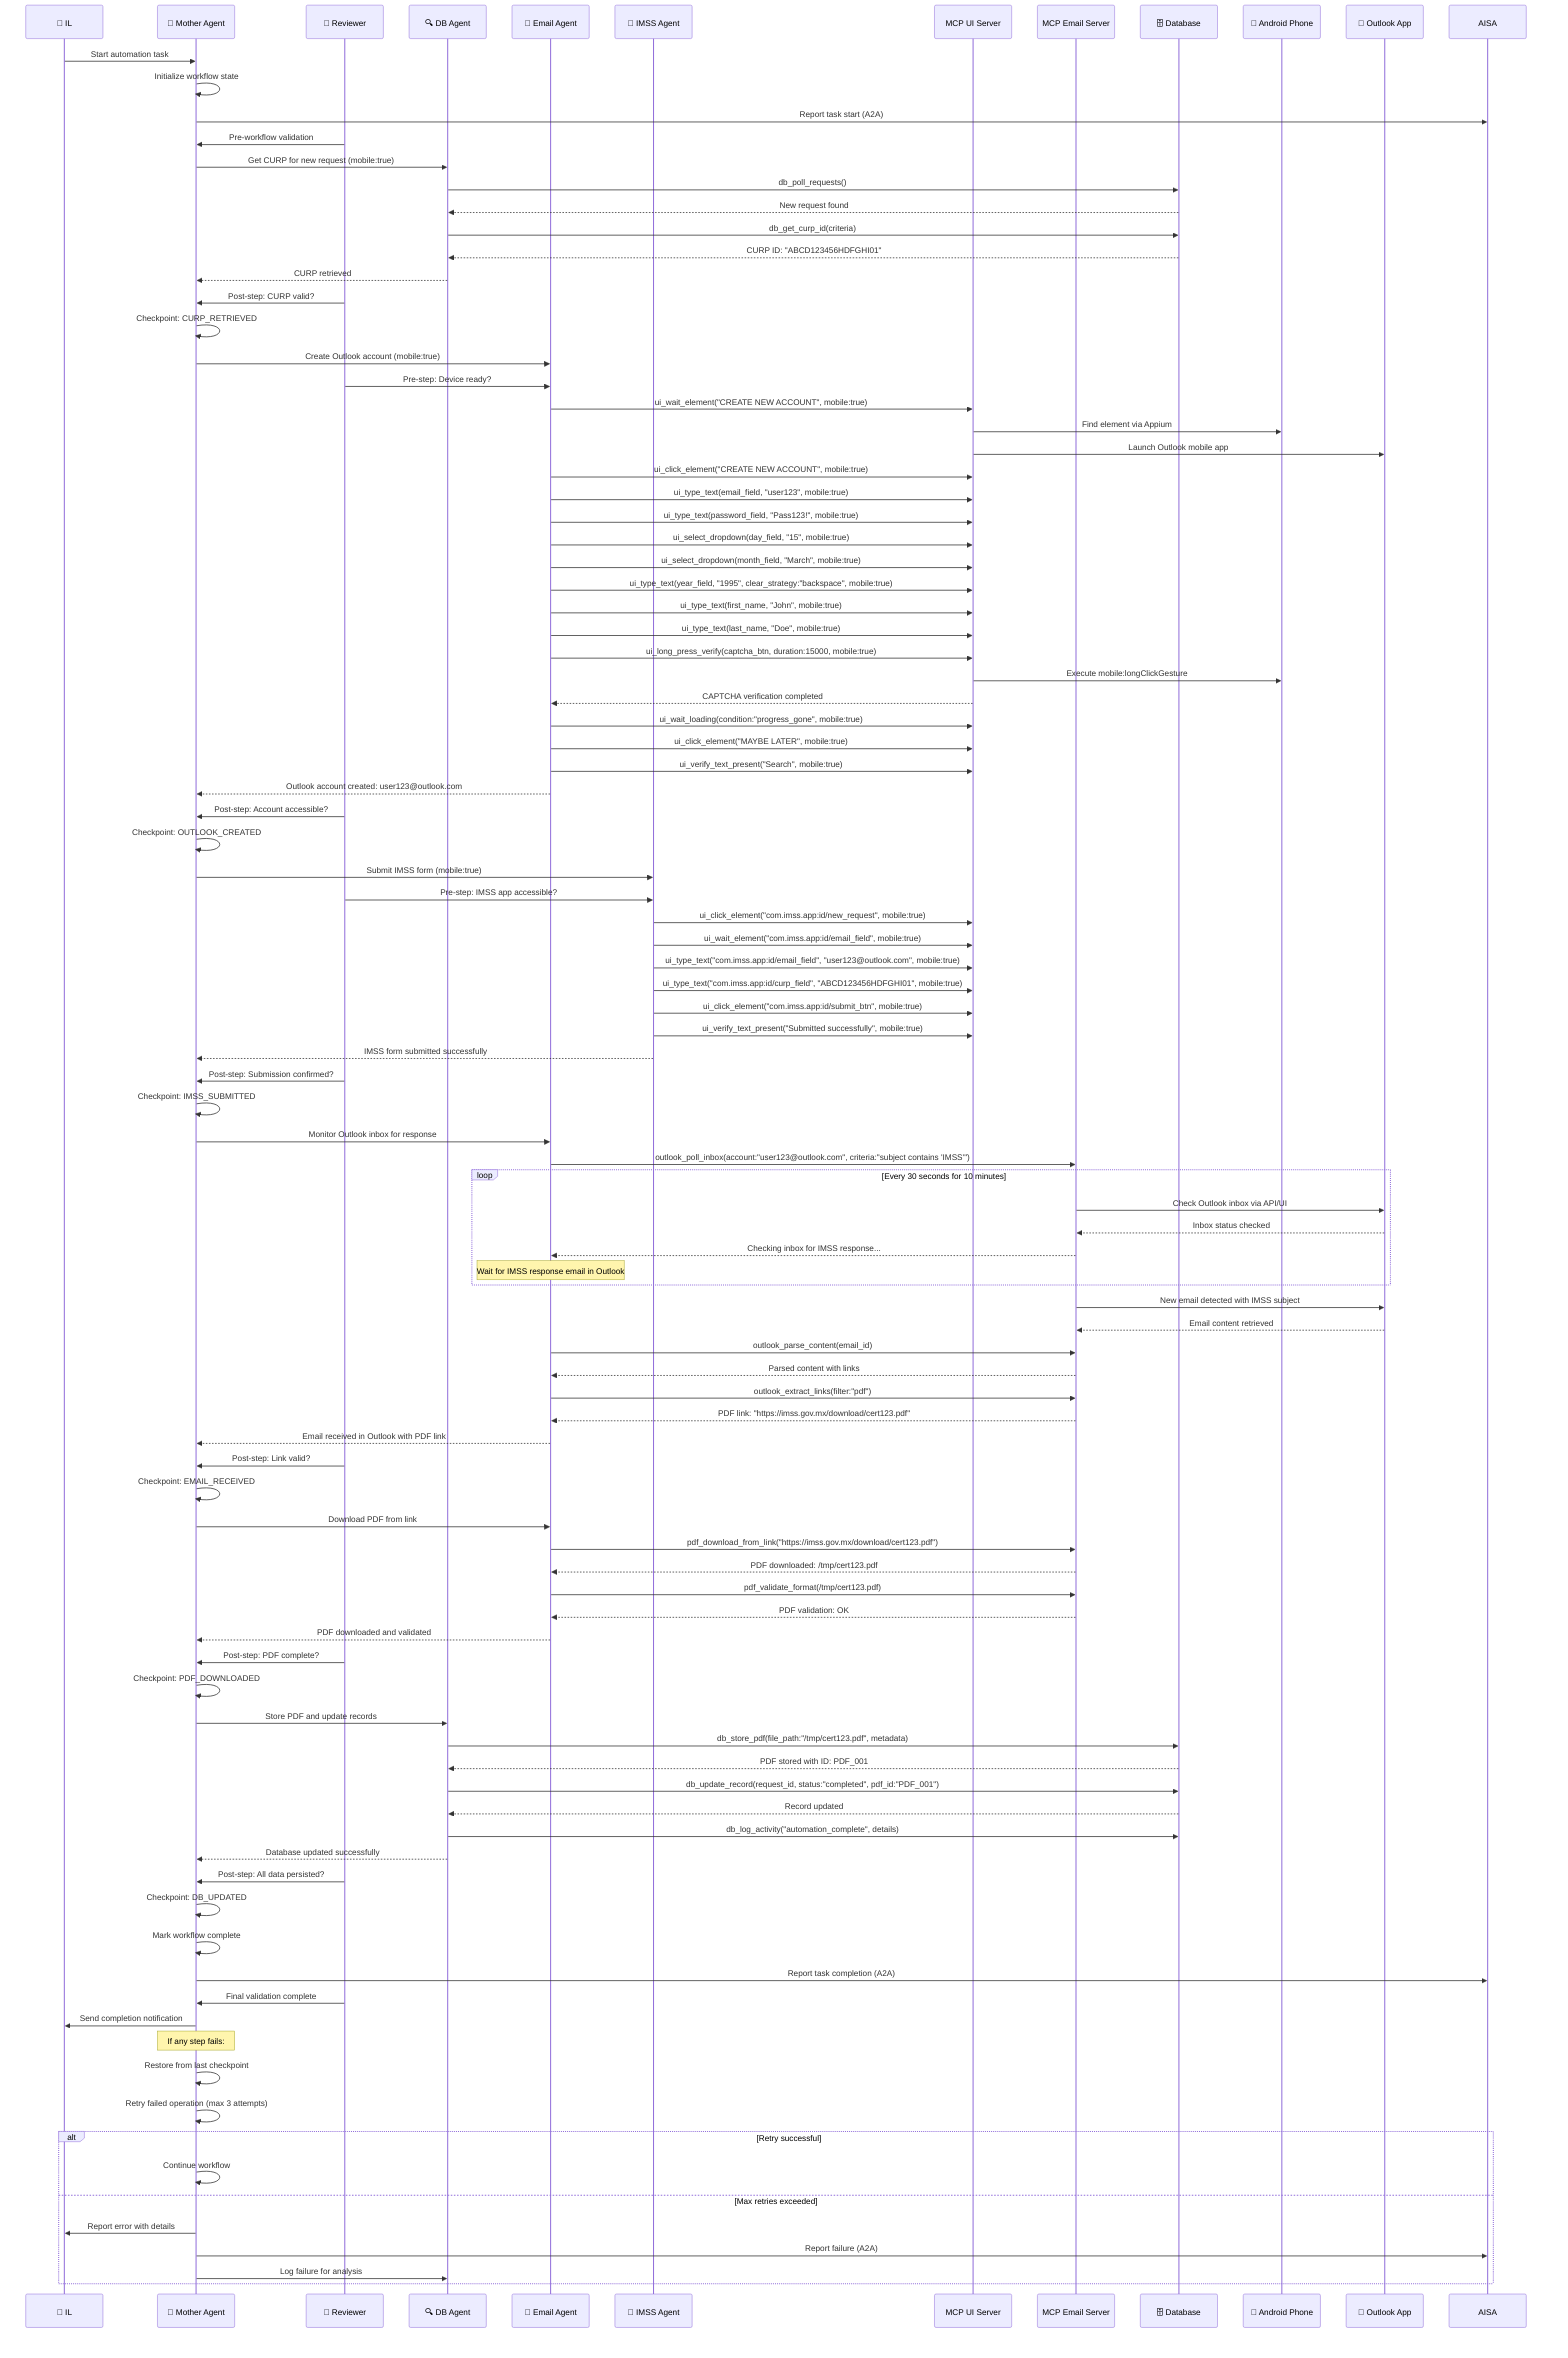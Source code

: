 sequenceDiagram
    participant IL as 👤 IL
    participant MA as 🧠 Mother Agent
    participant REV as 👀 Reviewer
    participant DBA as 🔍 DB Agent
    participant EA as 📨 Email Agent
    participant IMSSA as 🏥 IMSS Agent
    participant UIMCP as MCP UI Server
    participant MCPMAIL as MCP Email Server
    participant DB as 🗄️ Database
    participant PHONE as 📱 Android Phone
    participant OUTLOOK as 📧 Outlook App

    %% Workflow Initiation
    IL->>MA: Start automation task
    MA->>MA: Initialize workflow state
    MA->>AISA: Report task start (A2A)
    REV->>MA: Pre-workflow validation

    %% Step 1: Database CURP Retrieval
    MA->>DBA: Get CURP for new request (mobile:true)
    DBA->>DB: db_poll_requests()
    DB-->>DBA: New request found
    DBA->>DB: db_get_curp_id(criteria)
    DB-->>DBA: CURP ID: "ABCD123456HDFGHI01"
    DBA-->>MA: CURP retrieved
    REV->>MA: Post-step: CURP valid?
    MA->>MA: Checkpoint: CURP_RETRIEVED

    %% Step 2: Outlook Account Creation
    MA->>EA: Create Outlook account (mobile:true)
    REV->>EA: Pre-step: Device ready?
    EA->>UIMCP: ui_wait_element("CREATE NEW ACCOUNT", mobile:true)
    UIMCP->>PHONE: Find element via Appium
    UIMCP->>OUTLOOK: Launch Outlook mobile app
    EA->>UIMCP: ui_click_element("CREATE NEW ACCOUNT", mobile:true)
    EA->>UIMCP: ui_type_text(email_field, "user123", mobile:true)
    EA->>UIMCP: ui_type_text(password_field, "Pass123!", mobile:true)
    EA->>UIMCP: ui_select_dropdown(day_field, "15", mobile:true)
    EA->>UIMCP: ui_select_dropdown(month_field, "March", mobile:true)
    EA->>UIMCP: ui_type_text(year_field, "1995", clear_strategy:"backspace", mobile:true)
    EA->>UIMCP: ui_type_text(first_name, "John", mobile:true)
    EA->>UIMCP: ui_type_text(last_name, "Doe", mobile:true)

    %% CAPTCHA Handling
    EA->>UIMCP: ui_long_press_verify(captcha_btn, duration:15000, mobile:true)
    UIMCP->>PHONE: Execute mobile:longClickGesture
    UIMCP-->>EA: CAPTCHA verification completed
    EA->>UIMCP: ui_wait_loading(condition:"progress_gone", mobile:true)
    EA->>UIMCP: ui_click_element("MAYBE LATER", mobile:true)
    EA->>UIMCP: ui_verify_text_present("Search", mobile:true)

    EA-->>MA: Outlook account created: user123@outlook.com
    REV->>MA: Post-step: Account accessible?
    MA->>MA: Checkpoint: OUTLOOK_CREATED

    %% Step 3: IMSS App Form Submission
    MA->>IMSSA: Submit IMSS form (mobile:true)
    REV->>IMSSA: Pre-step: IMSS app accessible?
    IMSSA->>UIMCP: ui_click_element("com.imss.app:id/new_request", mobile:true)
    IMSSA->>UIMCP: ui_wait_element("com.imss.app:id/email_field", mobile:true)
    IMSSA->>UIMCP: ui_type_text("com.imss.app:id/email_field", "user123@outlook.com", mobile:true)
    IMSSA->>UIMCP: ui_type_text("com.imss.app:id/curp_field", "ABCD123456HDFGHI01", mobile:true)
    IMSSA->>UIMCP: ui_click_element("com.imss.app:id/submit_btn", mobile:true)
    IMSSA->>UIMCP: ui_verify_text_present("Submitted successfully", mobile:true)

    IMSSA-->>MA: IMSS form submitted successfully
    REV->>MA: Post-step: Submission confirmed?
    MA->>MA: Checkpoint: IMSS_SUBMITTED

    %% Step 4: Outlook Inbox Monitoring
    MA->>EA: Monitor Outlook inbox for response
    EA->>MCPMAIL: outlook_poll_inbox(account:"user123@outlook.com", criteria:"subject contains 'IMSS'")

    loop Every 30 seconds for 10 minutes
        MCPMAIL->>OUTLOOK: Check Outlook inbox via API/UI
        OUTLOOK-->>MCPMAIL: Inbox status checked
        MCPMAIL-->>EA: Checking inbox for IMSS response...
        Note over EA: Wait for IMSS response email in Outlook
    end

    MCPMAIL->>OUTLOOK: New email detected with IMSS subject
    OUTLOOK-->>MCPMAIL: Email content retrieved
    EA->>MCPMAIL: outlook_parse_content(email_id)
    MCPMAIL-->>EA: Parsed content with links
    EA->>MCPMAIL: outlook_extract_links(filter:"pdf")
    MCPMAIL-->>EA: PDF link: "https://imss.gov.mx/download/cert123.pdf"

    EA-->>MA: Email received in Outlook with PDF link
    REV->>MA: Post-step: Link valid?
    MA->>MA: Checkpoint: EMAIL_RECEIVED

    %% Step 5: PDF Download
    MA->>EA: Download PDF from link
    EA->>MCPMAIL: pdf_download_from_link("https://imss.gov.mx/download/cert123.pdf")
    MCPMAIL-->>EA: PDF downloaded: /tmp/cert123.pdf
    EA->>MCPMAIL: pdf_validate_format(/tmp/cert123.pdf)
    MCPMAIL-->>EA: PDF validation: OK

    EA-->>MA: PDF downloaded and validated
    REV->>MA: Post-step: PDF complete?
    MA->>MA: Checkpoint: PDF_DOWNLOADED

    %% Step 6: Database Update
    MA->>DBA: Store PDF and update records
    DBA->>DB: db_store_pdf(file_path:"/tmp/cert123.pdf", metadata)
    DB-->>DBA: PDF stored with ID: PDF_001
    DBA->>DB: db_update_record(request_id, status:"completed", pdf_id:"PDF_001")
    DB-->>DBA: Record updated
    DBA->>DB: db_log_activity("automation_complete", details)

    DBA-->>MA: Database updated successfully
    REV->>MA: Post-step: All data persisted?
    MA->>MA: Checkpoint: DB_UPDATED

    %% Workflow Completion
    MA->>MA: Mark workflow complete
    MA->>AISA: Report task completion (A2A)
    REV->>MA: Final validation complete
    MA->>IL: Send completion notification

    %% Error Handling Alternative
    Note over MA: If any step fails:
    MA->>MA: Restore from last checkpoint
    MA->>MA: Retry failed operation (max 3 attempts)
    alt Retry successful
        MA->>MA: Continue workflow
    else Max retries exceeded
        MA->>IL: Report error with details
        MA->>AISA: Report failure (A2A)
        MA->>DBA: Log failure for analysis
    end